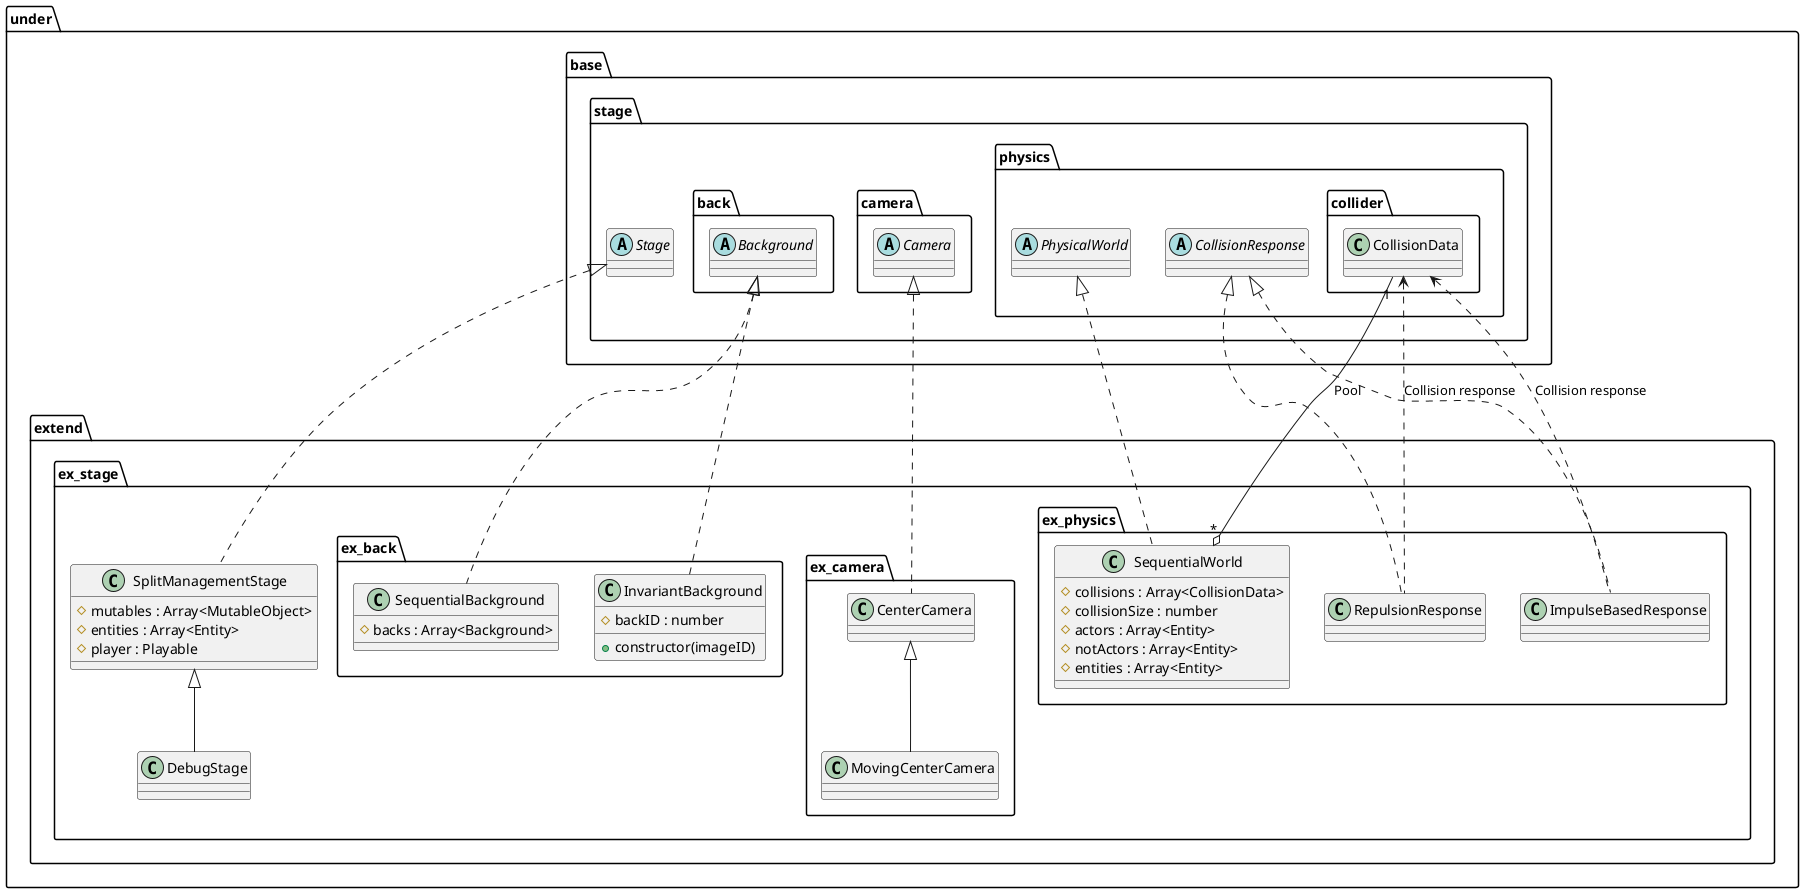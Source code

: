 @startuml StageExtend
package under {
    package extend {
        package ex_stage {
            class SplitManagementStage {
                #mutables : Array<MutableObject>
                #entities : Array<Entity>
                #player : Playable
            }
            class DebugStage
            package ex_back {
                class SequentialBackground {
                    #backs : Array<Background>
                }
                class InvariantBackground {
                    +constructor(imageID)
                    #backID : number
                }
            }
            package ex_camera {
                class CenterCamera
                class MovingCenterCamera
            }

            package ex_physics {
                class SequentialWorld {
                    #collisions : Array<CollisionData>
                    #collisionSize : number
                    #actors : Array<Entity>
                    #notActors : Array<Entity>
                    #entities : Array<Entity>
                }
                class ImpulseBasedResponse
                class RepulsionResponse
            }
        }
    }
}

package under {
    package base {
        package stage {
            abstract Stage
            package back {
                abstract Background
            }
            package camera {
                abstract Camera
            }
            package physics {
                abstract PhysicalWorld
                abstract CollisionResponse
                package collider {
                    class CollisionData
                }
            }
        }
    }
}

CollisionData <.. ImpulseBasedResponse : Collision response
CollisionData <.. RepulsionResponse : Collision response
CollisionData "1"--o "*"SequentialWorld : Pool

Stage <|.. SplitManagementStage
SplitManagementStage <|-- DebugStage
Camera <|.. CenterCamera
CenterCamera <|-- MovingCenterCamera
Background <|.. SequentialBackground
Background <|.. InvariantBackground
PhysicalWorld <|.. SequentialWorld
CollisionResponse <|.. ImpulseBasedResponse
CollisionResponse <|.. RepulsionResponse

@enduml

